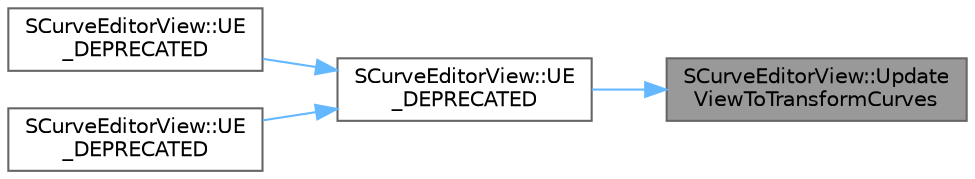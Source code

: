digraph "SCurveEditorView::UpdateViewToTransformCurves"
{
 // INTERACTIVE_SVG=YES
 // LATEX_PDF_SIZE
  bgcolor="transparent";
  edge [fontname=Helvetica,fontsize=10,labelfontname=Helvetica,labelfontsize=10];
  node [fontname=Helvetica,fontsize=10,shape=box,height=0.2,width=0.4];
  rankdir="RL";
  Node1 [id="Node000001",label="SCurveEditorView::Update\lViewToTransformCurves",height=0.2,width=0.4,color="gray40", fillcolor="grey60", style="filled", fontcolor="black",tooltip="Function to make sure to update the view to the transform curves, we need to do this before we cache."];
  Node1 -> Node2 [id="edge1_Node000001_Node000002",dir="back",color="steelblue1",style="solid",tooltip=" "];
  Node2 [id="Node000002",label="SCurveEditorView::UE\l_DEPRECATED",height=0.2,width=0.4,color="grey40", fillcolor="white", style="filled",URL="$d7/d8b/classSCurveEditorView.html#a06182d261ba2dc693097bfebeca5c1f8",tooltip=" "];
  Node2 -> Node3 [id="edge2_Node000002_Node000003",dir="back",color="steelblue1",style="solid",tooltip=" "];
  Node3 [id="Node000003",label="SCurveEditorView::UE\l_DEPRECATED",height=0.2,width=0.4,color="grey40", fillcolor="white", style="filled",URL="$d7/d8b/classSCurveEditorView.html#a92173a9b6192cdb407e0f4629d0c671a",tooltip="Curve draw parameters that are re-generated on tick if the cache has changed."];
  Node2 -> Node4 [id="edge3_Node000002_Node000004",dir="back",color="steelblue1",style="solid",tooltip=" "];
  Node4 [id="Node000004",label="SCurveEditorView::UE\l_DEPRECATED",height=0.2,width=0.4,color="grey40", fillcolor="white", style="filled",URL="$d7/d8b/classSCurveEditorView.html#aff9492429982ae78103dee821c4078d1",tooltip="Gets curve draw params get the cache by calling a single curve."];
}
